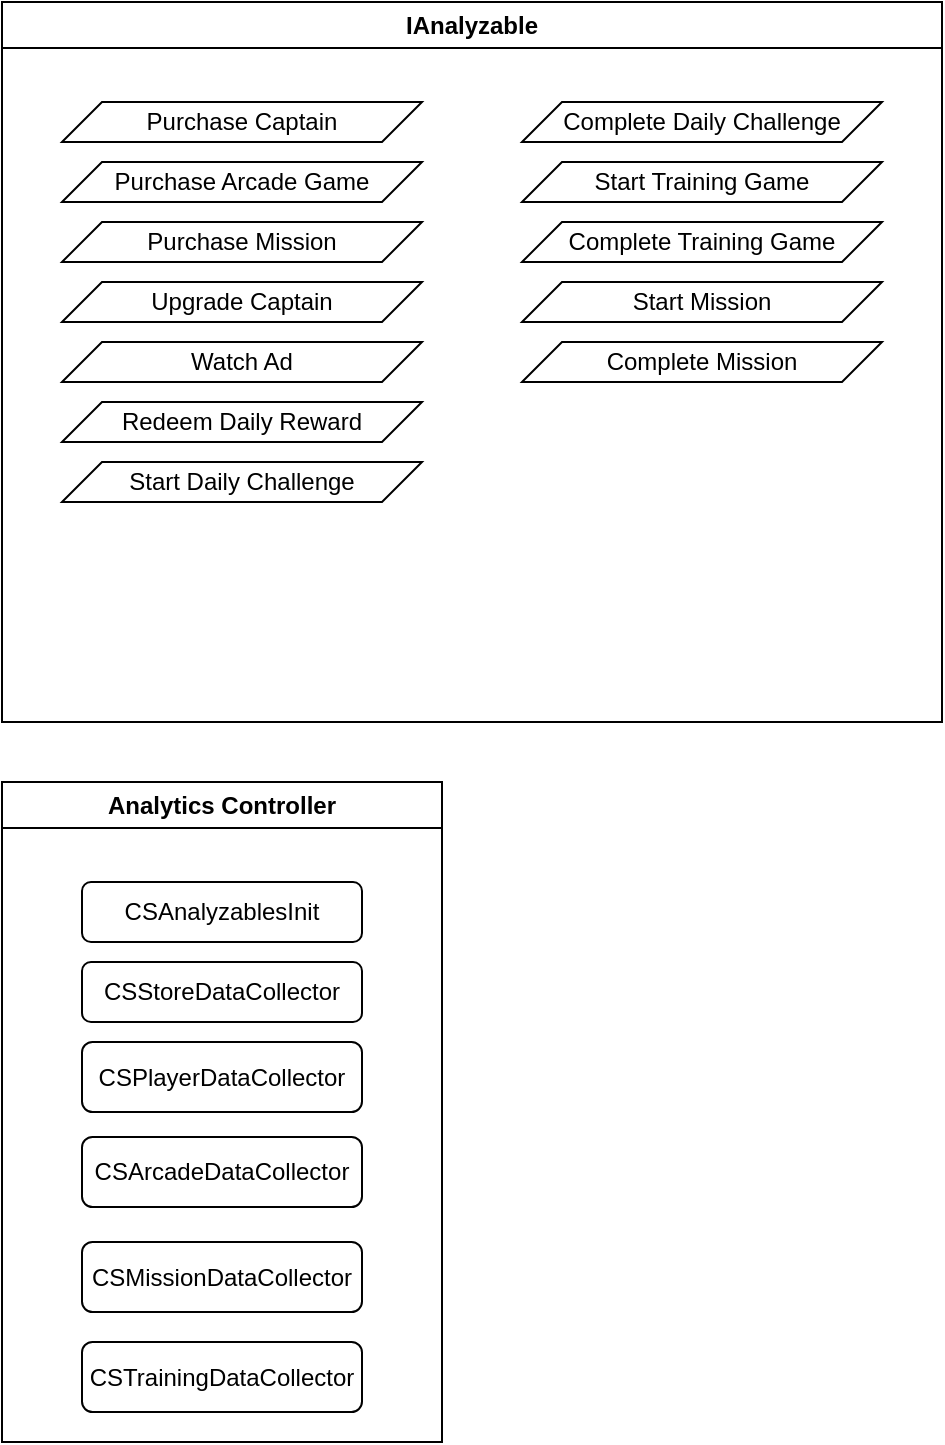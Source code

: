 <mxfile version="24.7.17">
  <diagram id="C5RBs43oDa-KdzZeNtuy" name="Component Overview">
    <mxGraphModel dx="1244" dy="1244" grid="1" gridSize="10" guides="1" tooltips="1" connect="1" arrows="1" fold="1" page="1" pageScale="1" pageWidth="827" pageHeight="1169" math="0" shadow="0">
      <root>
        <mxCell id="WIyWlLk6GJQsqaUBKTNV-0" />
        <mxCell id="WIyWlLk6GJQsqaUBKTNV-1" parent="WIyWlLk6GJQsqaUBKTNV-0" />
        <mxCell id="TsCvUeLilZaV20elPOQK-0" value="Analytics Controller" style="swimlane;whiteSpace=wrap;html=1;" vertex="1" parent="WIyWlLk6GJQsqaUBKTNV-1">
          <mxGeometry x="50" y="440" width="220" height="330" as="geometry" />
        </mxCell>
        <mxCell id="TsCvUeLilZaV20elPOQK-2" value="CSStoreDataCollector" style="rounded=1;whiteSpace=wrap;html=1;" vertex="1" parent="TsCvUeLilZaV20elPOQK-0">
          <mxGeometry x="40" y="90" width="140" height="30" as="geometry" />
        </mxCell>
        <mxCell id="TsCvUeLilZaV20elPOQK-3" value="CSPlayerDataCollector" style="rounded=1;whiteSpace=wrap;html=1;" vertex="1" parent="TsCvUeLilZaV20elPOQK-0">
          <mxGeometry x="40" y="130" width="140" height="35" as="geometry" />
        </mxCell>
        <mxCell id="TsCvUeLilZaV20elPOQK-4" value="CSArcadeDataCollector" style="rounded=1;whiteSpace=wrap;html=1;" vertex="1" parent="TsCvUeLilZaV20elPOQK-0">
          <mxGeometry x="40" y="177.5" width="140" height="35" as="geometry" />
        </mxCell>
        <mxCell id="TsCvUeLilZaV20elPOQK-5" value="CSMissionDataCollector" style="rounded=1;whiteSpace=wrap;html=1;" vertex="1" parent="TsCvUeLilZaV20elPOQK-0">
          <mxGeometry x="40" y="230" width="140" height="35" as="geometry" />
        </mxCell>
        <mxCell id="TsCvUeLilZaV20elPOQK-6" value="CSTrainingDataCollector" style="rounded=1;whiteSpace=wrap;html=1;" vertex="1" parent="TsCvUeLilZaV20elPOQK-0">
          <mxGeometry x="40" y="280" width="140" height="35" as="geometry" />
        </mxCell>
        <mxCell id="TsCvUeLilZaV20elPOQK-7" value="CSAnalyzablesInit" style="rounded=1;whiteSpace=wrap;html=1;" vertex="1" parent="TsCvUeLilZaV20elPOQK-0">
          <mxGeometry x="40" y="50" width="140" height="30" as="geometry" />
        </mxCell>
        <mxCell id="TsCvUeLilZaV20elPOQK-1" value="IAnalyzable" style="swimlane;whiteSpace=wrap;html=1;" vertex="1" parent="WIyWlLk6GJQsqaUBKTNV-1">
          <mxGeometry x="50" y="50" width="470" height="360" as="geometry" />
        </mxCell>
        <mxCell id="TsCvUeLilZaV20elPOQK-9" value="Purchase Arcade Game" style="shape=parallelogram;perimeter=parallelogramPerimeter;whiteSpace=wrap;html=1;fixedSize=1;" vertex="1" parent="TsCvUeLilZaV20elPOQK-1">
          <mxGeometry x="30" y="80" width="180" height="20" as="geometry" />
        </mxCell>
        <mxCell id="TsCvUeLilZaV20elPOQK-10" value="Purchase Captain" style="shape=parallelogram;perimeter=parallelogramPerimeter;whiteSpace=wrap;html=1;fixedSize=1;" vertex="1" parent="TsCvUeLilZaV20elPOQK-1">
          <mxGeometry x="30" y="50" width="180" height="20" as="geometry" />
        </mxCell>
        <mxCell id="TsCvUeLilZaV20elPOQK-11" value="Purchase Mission" style="shape=parallelogram;perimeter=parallelogramPerimeter;whiteSpace=wrap;html=1;fixedSize=1;" vertex="1" parent="TsCvUeLilZaV20elPOQK-1">
          <mxGeometry x="30" y="110" width="180" height="20" as="geometry" />
        </mxCell>
        <mxCell id="TsCvUeLilZaV20elPOQK-12" value="Upgrade Captain" style="shape=parallelogram;perimeter=parallelogramPerimeter;whiteSpace=wrap;html=1;fixedSize=1;" vertex="1" parent="TsCvUeLilZaV20elPOQK-1">
          <mxGeometry x="30" y="140" width="180" height="20" as="geometry" />
        </mxCell>
        <mxCell id="TsCvUeLilZaV20elPOQK-13" value="Watch Ad" style="shape=parallelogram;perimeter=parallelogramPerimeter;whiteSpace=wrap;html=1;fixedSize=1;" vertex="1" parent="TsCvUeLilZaV20elPOQK-1">
          <mxGeometry x="30" y="170" width="180" height="20" as="geometry" />
        </mxCell>
        <mxCell id="TsCvUeLilZaV20elPOQK-14" value="Redeem Daily Reward" style="shape=parallelogram;perimeter=parallelogramPerimeter;whiteSpace=wrap;html=1;fixedSize=1;" vertex="1" parent="TsCvUeLilZaV20elPOQK-1">
          <mxGeometry x="30" y="200" width="180" height="20" as="geometry" />
        </mxCell>
        <mxCell id="TsCvUeLilZaV20elPOQK-15" value="Start Daily Challenge" style="shape=parallelogram;perimeter=parallelogramPerimeter;whiteSpace=wrap;html=1;fixedSize=1;" vertex="1" parent="TsCvUeLilZaV20elPOQK-1">
          <mxGeometry x="30" y="230" width="180" height="20" as="geometry" />
        </mxCell>
        <mxCell id="TsCvUeLilZaV20elPOQK-20" value="Complete Daily Challenge" style="shape=parallelogram;perimeter=parallelogramPerimeter;whiteSpace=wrap;html=1;fixedSize=1;" vertex="1" parent="TsCvUeLilZaV20elPOQK-1">
          <mxGeometry x="260" y="50" width="180" height="20" as="geometry" />
        </mxCell>
        <mxCell id="TsCvUeLilZaV20elPOQK-19" value="Start Training Game" style="shape=parallelogram;perimeter=parallelogramPerimeter;whiteSpace=wrap;html=1;fixedSize=1;" vertex="1" parent="TsCvUeLilZaV20elPOQK-1">
          <mxGeometry x="260" y="80" width="180" height="20" as="geometry" />
        </mxCell>
        <mxCell id="TsCvUeLilZaV20elPOQK-18" value="Complete Training Game" style="shape=parallelogram;perimeter=parallelogramPerimeter;whiteSpace=wrap;html=1;fixedSize=1;" vertex="1" parent="TsCvUeLilZaV20elPOQK-1">
          <mxGeometry x="260" y="110" width="180" height="20" as="geometry" />
        </mxCell>
        <mxCell id="TsCvUeLilZaV20elPOQK-17" value="Start Mission" style="shape=parallelogram;perimeter=parallelogramPerimeter;whiteSpace=wrap;html=1;fixedSize=1;" vertex="1" parent="TsCvUeLilZaV20elPOQK-1">
          <mxGeometry x="260" y="140" width="180" height="20" as="geometry" />
        </mxCell>
        <mxCell id="TsCvUeLilZaV20elPOQK-16" value="Complete Mission" style="shape=parallelogram;perimeter=parallelogramPerimeter;whiteSpace=wrap;html=1;fixedSize=1;" vertex="1" parent="TsCvUeLilZaV20elPOQK-1">
          <mxGeometry x="260" y="170" width="180" height="20" as="geometry" />
        </mxCell>
      </root>
    </mxGraphModel>
  </diagram>
</mxfile>
